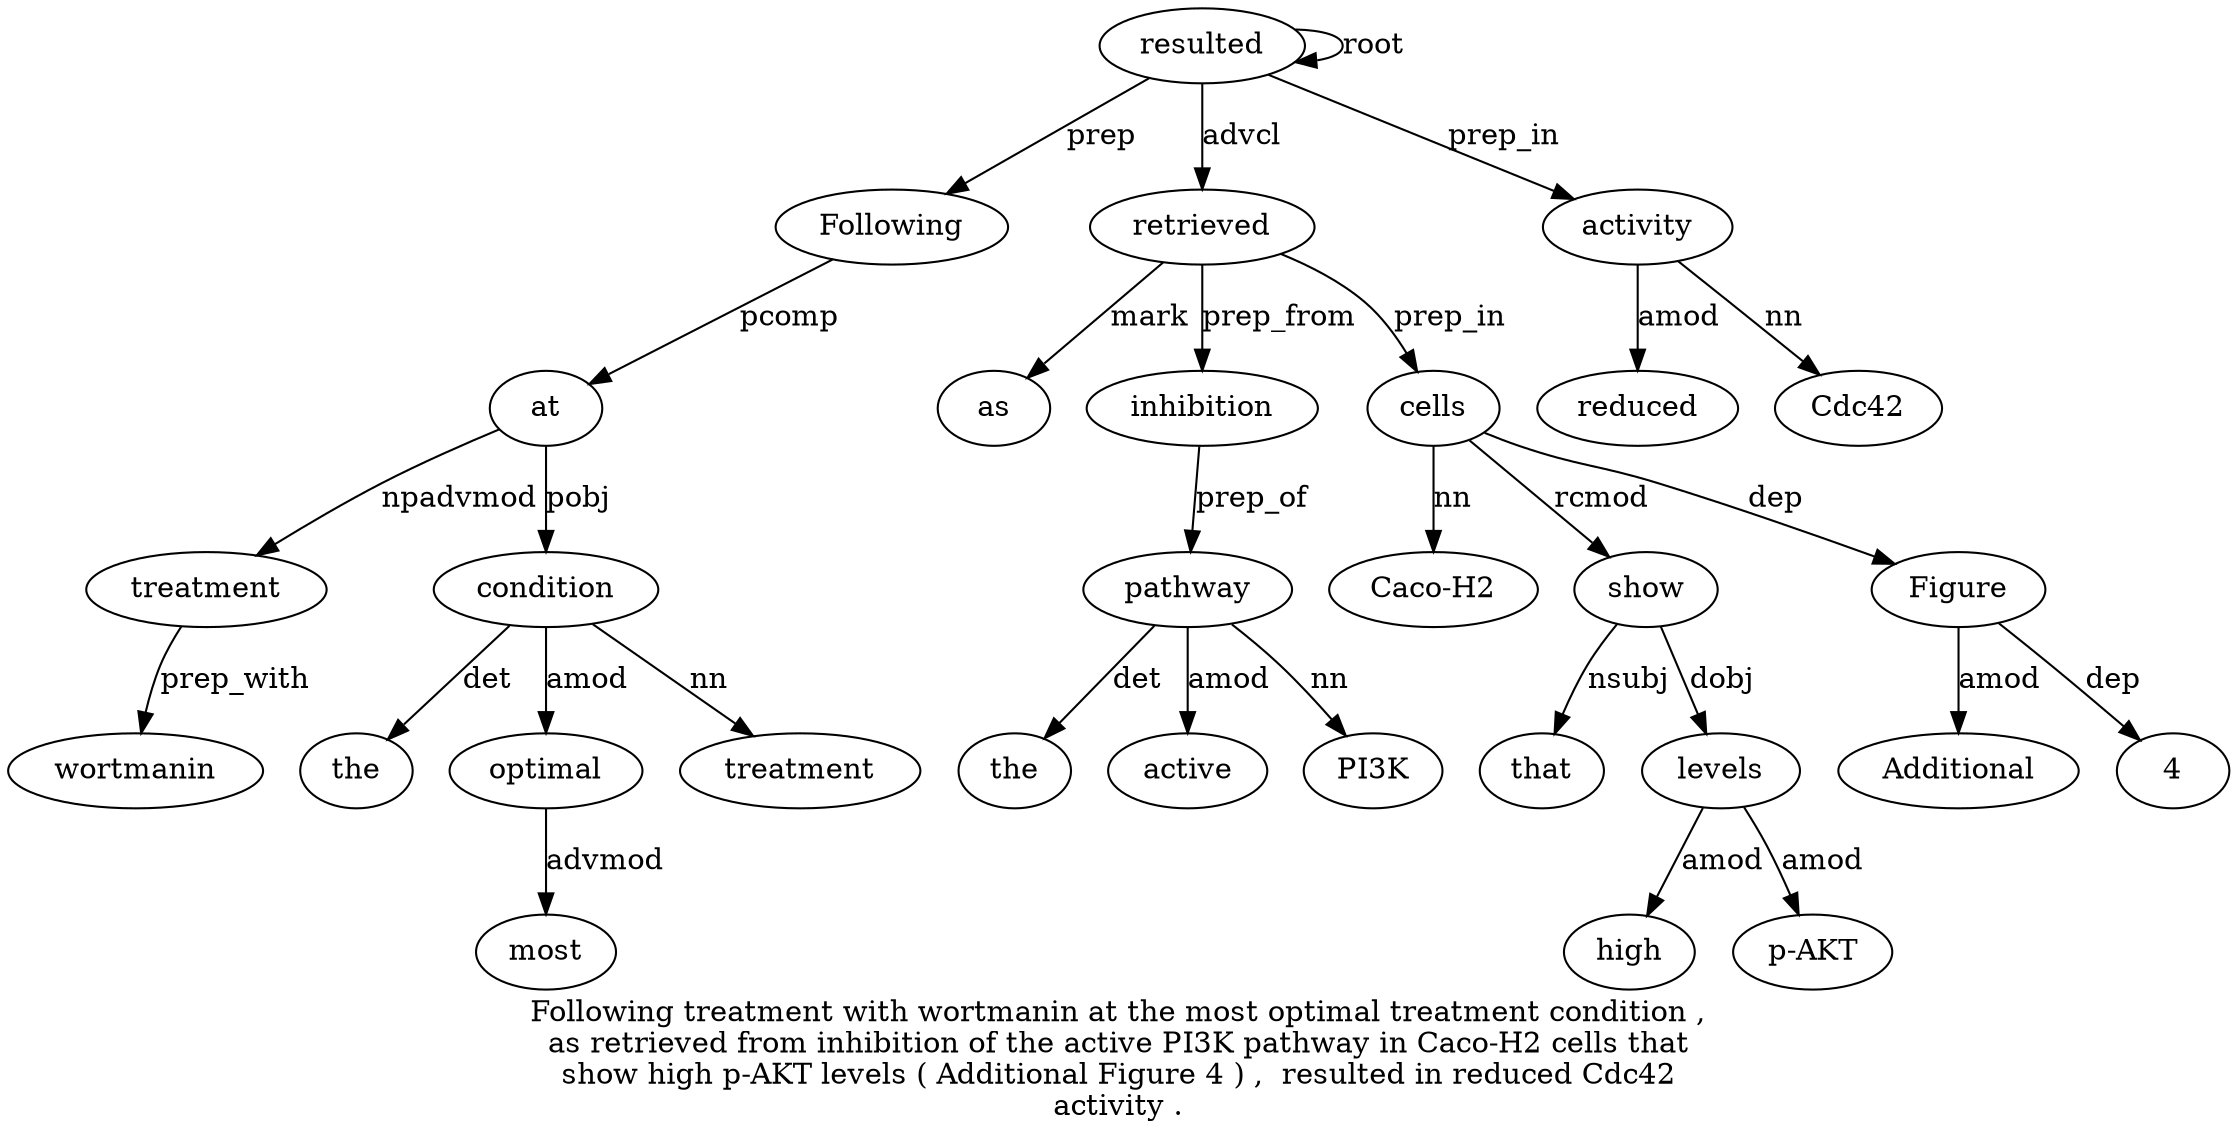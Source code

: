 digraph "Following treatment with wortmanin at the most optimal treatment condition ,  as retrieved from inhibition of the active PI3K pathway in Caco-H2 cells that show high p-AKT levels ( Additional Figure 4 ) ,  resulted in reduced Cdc42 activity ." {
label="Following treatment with wortmanin at the most optimal treatment condition ,
as retrieved from inhibition of the active PI3K pathway in Caco-H2 cells that
show high p-AKT levels ( Additional Figure 4 ) ,  resulted in reduced Cdc42
activity .";
resulted35 [style=filled, fillcolor=white, label=resulted];
Following1 [style=filled, fillcolor=white, label=Following];
resulted35 -> Following1  [label=prep];
at5 [style=filled, fillcolor=white, label=at];
treatment2 [style=filled, fillcolor=white, label=treatment];
at5 -> treatment2  [label=npadvmod];
wortmanin4 [style=filled, fillcolor=white, label=wortmanin];
treatment2 -> wortmanin4  [label=prep_with];
Following1 -> at5  [label=pcomp];
condition10 [style=filled, fillcolor=white, label=condition];
the6 [style=filled, fillcolor=white, label=the];
condition10 -> the6  [label=det];
optimal8 [style=filled, fillcolor=white, label=optimal];
most7 [style=filled, fillcolor=white, label=most];
optimal8 -> most7  [label=advmod];
condition10 -> optimal8  [label=amod];
treatment9 [style=filled, fillcolor=white, label=treatment];
condition10 -> treatment9  [label=nn];
at5 -> condition10  [label=pobj];
retrieved13 [style=filled, fillcolor=white, label=retrieved];
as12 [style=filled, fillcolor=white, label=as];
retrieved13 -> as12  [label=mark];
resulted35 -> retrieved13  [label=advcl];
inhibition15 [style=filled, fillcolor=white, label=inhibition];
retrieved13 -> inhibition15  [label=prep_from];
pathway20 [style=filled, fillcolor=white, label=pathway];
the17 [style=filled, fillcolor=white, label=the];
pathway20 -> the17  [label=det];
active18 [style=filled, fillcolor=white, label=active];
pathway20 -> active18  [label=amod];
PI3K19 [style=filled, fillcolor=white, label=PI3K];
pathway20 -> PI3K19  [label=nn];
inhibition15 -> pathway20  [label=prep_of];
cells23 [style=filled, fillcolor=white, label=cells];
"Caco-H2" [style=filled, fillcolor=white, label="Caco-H2"];
cells23 -> "Caco-H2"  [label=nn];
retrieved13 -> cells23  [label=prep_in];
show25 [style=filled, fillcolor=white, label=show];
that24 [style=filled, fillcolor=white, label=that];
show25 -> that24  [label=nsubj];
cells23 -> show25  [label=rcmod];
levels28 [style=filled, fillcolor=white, label=levels];
high26 [style=filled, fillcolor=white, label=high];
levels28 -> high26  [label=amod];
"p-AKT27" [style=filled, fillcolor=white, label="p-AKT"];
levels28 -> "p-AKT27"  [label=amod];
show25 -> levels28  [label=dobj];
Figure31 [style=filled, fillcolor=white, label=Figure];
Additional30 [style=filled, fillcolor=white, label=Additional];
Figure31 -> Additional30  [label=amod];
cells23 -> Figure31  [label=dep];
432 [style=filled, fillcolor=white, label=4];
Figure31 -> 432  [label=dep];
resulted35 -> resulted35  [label=root];
activity39 [style=filled, fillcolor=white, label=activity];
reduced37 [style=filled, fillcolor=white, label=reduced];
activity39 -> reduced37  [label=amod];
Cdc4238 [style=filled, fillcolor=white, label=Cdc42];
activity39 -> Cdc4238  [label=nn];
resulted35 -> activity39  [label=prep_in];
}
